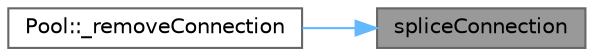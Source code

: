 digraph "spliceConnection"
{
 // INTERACTIVE_SVG=YES
 // LATEX_PDF_SIZE
  bgcolor="transparent";
  edge [fontname=Helvetica,fontsize=10,labelfontname=Helvetica,labelfontsize=10];
  node [fontname=Helvetica,fontsize=10,shape=box,height=0.2,width=0.4];
  rankdir="RL";
  Node1 [id="Node000001",label="spliceConnection",height=0.2,width=0.4,color="gray40", fillcolor="grey60", style="filled", fontcolor="black",tooltip=" "];
  Node1 -> Node2 [id="edge1_Node000001_Node000002",dir="back",color="steelblue1",style="solid",tooltip=" "];
  Node2 [id="Node000002",label="Pool::_removeConnection",height=0.2,width=0.4,color="grey40", fillcolor="white", style="filled",URL="$df/d0e/a00800_a53bb021b8dbb7ded025af5ead68c4e2c.html#a53bb021b8dbb7ded025af5ead68c4e2c",tooltip=" "];
}
